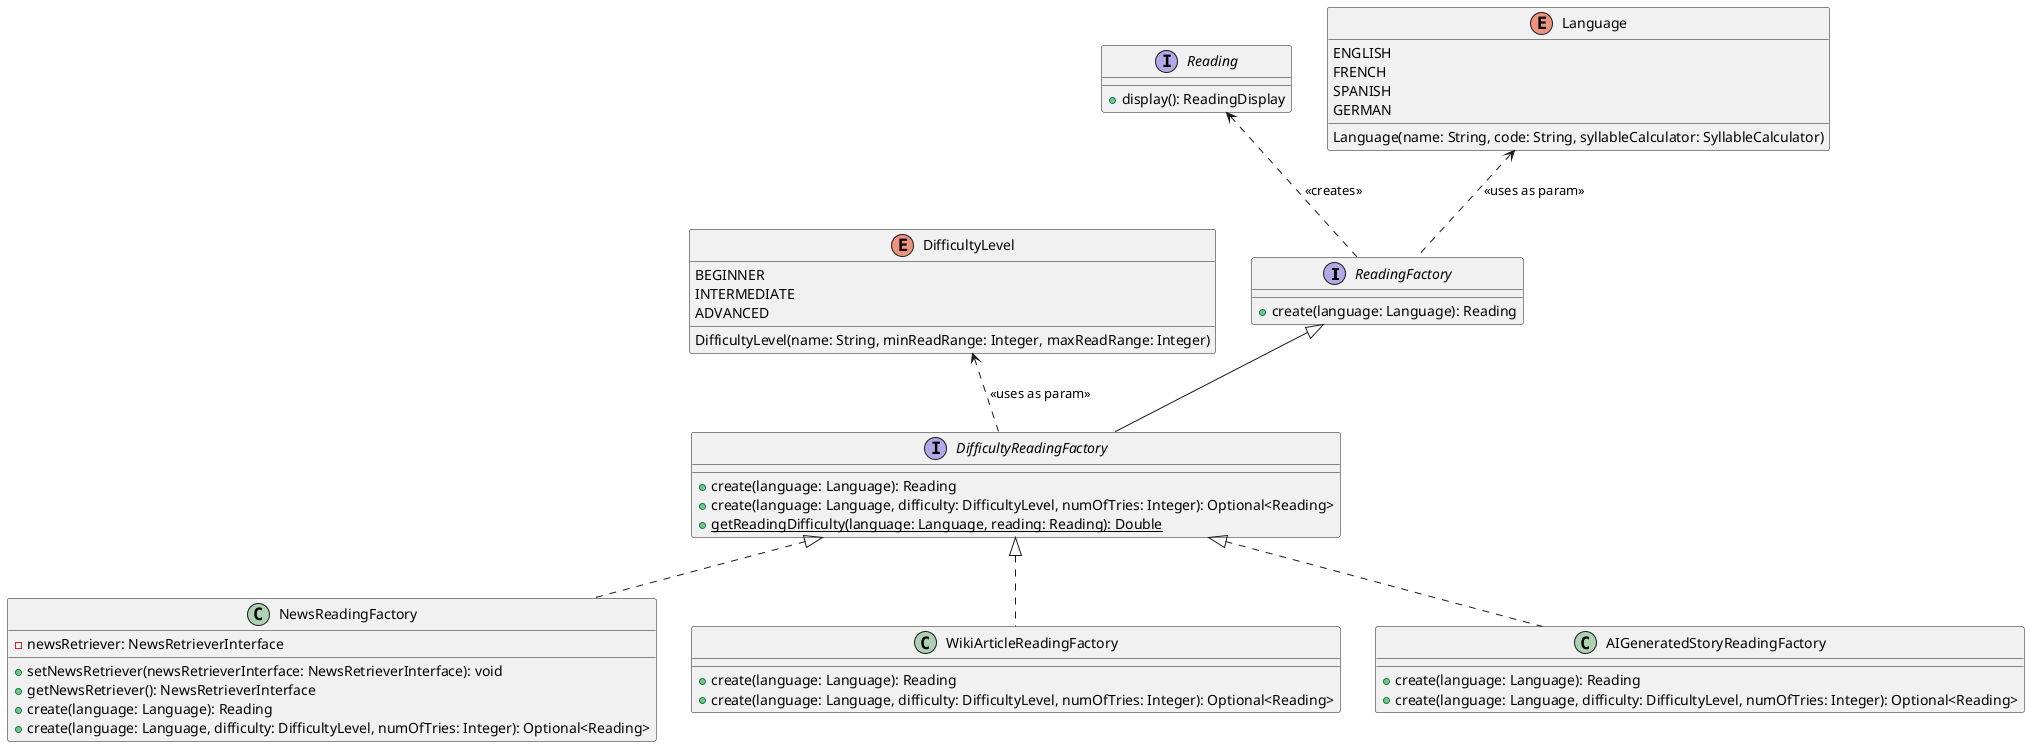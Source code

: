 @startuml
interface ReadingFactory
{
+create(language: Language): Reading
}

interface DifficultyReadingFactory
{
+create(language: Language): Reading
+create(language: Language, difficulty: DifficultyLevel, numOfTries: Integer): Optional<Reading>
+{static} getReadingDifficulty(language: Language, reading: Reading): Double
}

class NewsReadingFactory
{
-newsRetriever: NewsRetrieverInterface

+setNewsRetriever(newsRetrieverInterface: NewsRetrieverInterface): void
+getNewsRetriever(): NewsRetrieverInterface
+create(language: Language): Reading
+create(language: Language, difficulty: DifficultyLevel, numOfTries: Integer): Optional<Reading>
}

class WikiArticleReadingFactory
{
+create(language: Language): Reading
+create(language: Language, difficulty: DifficultyLevel, numOfTries: Integer): Optional<Reading>
}

class AIGeneratedStoryReadingFactory
{
+create(language: Language): Reading
+create(language: Language, difficulty: DifficultyLevel, numOfTries: Integer): Optional<Reading>
}

interface Reading
{
+display(): ReadingDisplay
}

enum DifficultyLevel
{
BEGINNER
INTERMEDIATE
ADVANCED

DifficultyLevel(name: String, minReadRange: Integer, maxReadRange: Integer)
}

enum Language
{
ENGLISH
FRENCH
SPANISH
GERMAN

Language(name: String, code: String, syllableCalculator: SyllableCalculator)
}

ReadingFactory <|-- DifficultyReadingFactory
DifficultyReadingFactory <|.. NewsReadingFactory
DifficultyReadingFactory <|.. WikiArticleReadingFactory
DifficultyReadingFactory <|.. AIGeneratedStoryReadingFactory

DifficultyLevel <.. DifficultyReadingFactory: <<uses as param>>
Language <.. ReadingFactory: <<uses as param>>

Reading <.. ReadingFactory: <<creates>>
@enduml